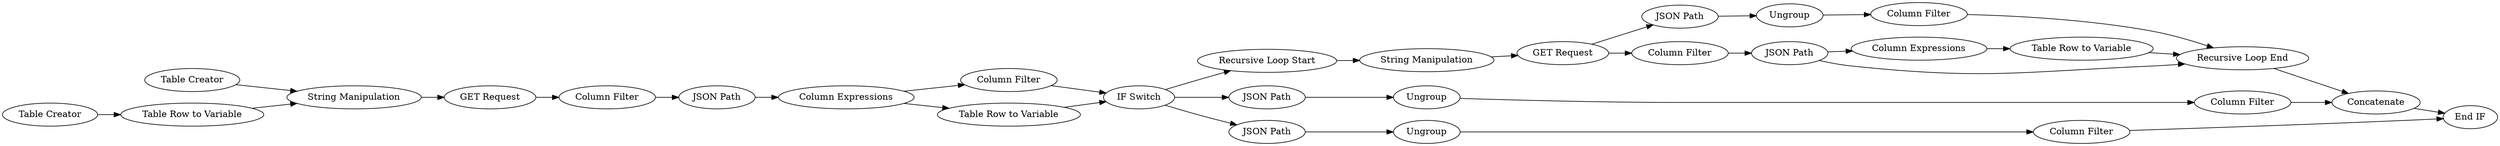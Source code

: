 digraph {
	334 [label="Table Creator"]
	335 [label="GET Request"]
	367 [label="Table Creator"]
	371 [label="Table Row to Variable"]
	372 [label="String Manipulation"]
	402 [label="Column Filter"]
	403 [label="JSON Path"]
	407 [label="Column Filter"]
	418 [label="Table Row to Variable"]
	419 [label="IF Switch"]
	421 [label="Recursive Loop Start"]
	422 [label="JSON Path"]
	423 [label=Ungroup]
	424 [label="Column Filter"]
	425 [label="Column Filter"]
	426 [label="Table Row to Variable"]
	427 [label="Column Expressions"]
	428 [label="Recursive Loop End"]
	429 [label="JSON Path"]
	430 [label="GET Request"]
	431 [label="String Manipulation"]
	432 [label="Column Expressions"]
	433 [label="JSON Path"]
	434 [label=Concatenate]
	435 [label=Ungroup]
	436 [label="Column Filter"]
	440 [label="JSON Path"]
	441 [label=Ungroup]
	442 [label="Column Filter"]
	443 [label="End IF"]
	334 -> 372
	335 -> 402
	367 -> 371
	371 -> 372
	372 -> 335
	402 -> 403
	403 -> 432
	407 -> 419
	418 -> 419
	419 -> 421
	419 -> 433
	419 -> 440
	421 -> 431
	422 -> 423
	423 -> 424
	424 -> 428
	425 -> 429
	426 -> 428
	427 -> 426
	428 -> 434
	429 -> 428
	429 -> 427
	430 -> 425
	430 -> 422
	431 -> 430
	432 -> 418
	432 -> 407
	433 -> 435
	434 -> 443
	435 -> 436
	436 -> 434
	440 -> 441
	441 -> 442
	442 -> 443
	rankdir=LR
}
